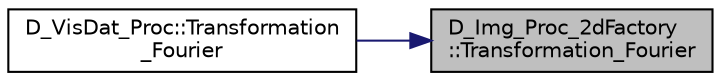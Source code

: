 digraph "D_Img_Proc_2dFactory::Transformation_Fourier"
{
 // LATEX_PDF_SIZE
  edge [fontname="Helvetica",fontsize="10",labelfontname="Helvetica",labelfontsize="10"];
  node [fontname="Helvetica",fontsize="10",shape=record];
  rankdir="RL";
  Node1 [label="D_Img_Proc_2dFactory\l::Transformation_Fourier",height=0.2,width=0.4,color="black", fillcolor="grey75", style="filled", fontcolor="black",tooltip=" "];
  Node1 -> Node2 [dir="back",color="midnightblue",fontsize="10",style="solid"];
  Node2 [label="D_VisDat_Proc::Transformation\l_Fourier",height=0.2,width=0.4,color="black", fillcolor="white", style="filled",URL="$class_d___vis_dat___proc.html#a9cbe4a58e100c91ac6805a1ef4929dee",tooltip=" "];
}

